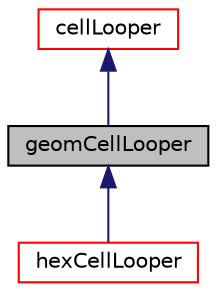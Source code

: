 digraph "geomCellLooper"
{
  bgcolor="transparent";
  edge [fontname="Helvetica",fontsize="10",labelfontname="Helvetica",labelfontsize="10"];
  node [fontname="Helvetica",fontsize="10",shape=record];
  Node1 [label="geomCellLooper",height=0.2,width=0.4,color="black", fillcolor="grey75", style="filled", fontcolor="black"];
  Node2 -> Node1 [dir="back",color="midnightblue",fontsize="10",style="solid",fontname="Helvetica"];
  Node2 [label="cellLooper",height=0.2,width=0.4,color="red",URL="$a00213.html",tooltip="Abstract base class. Concrete implementations know how to cut a cell (i.e. determine a loop around th..."];
  Node1 -> Node3 [dir="back",color="midnightblue",fontsize="10",style="solid",fontname="Helvetica"];
  Node3 [label="hexCellLooper",height=0.2,width=0.4,color="red",URL="$a01020.html",tooltip="Implementation of cellLooper. "];
}
